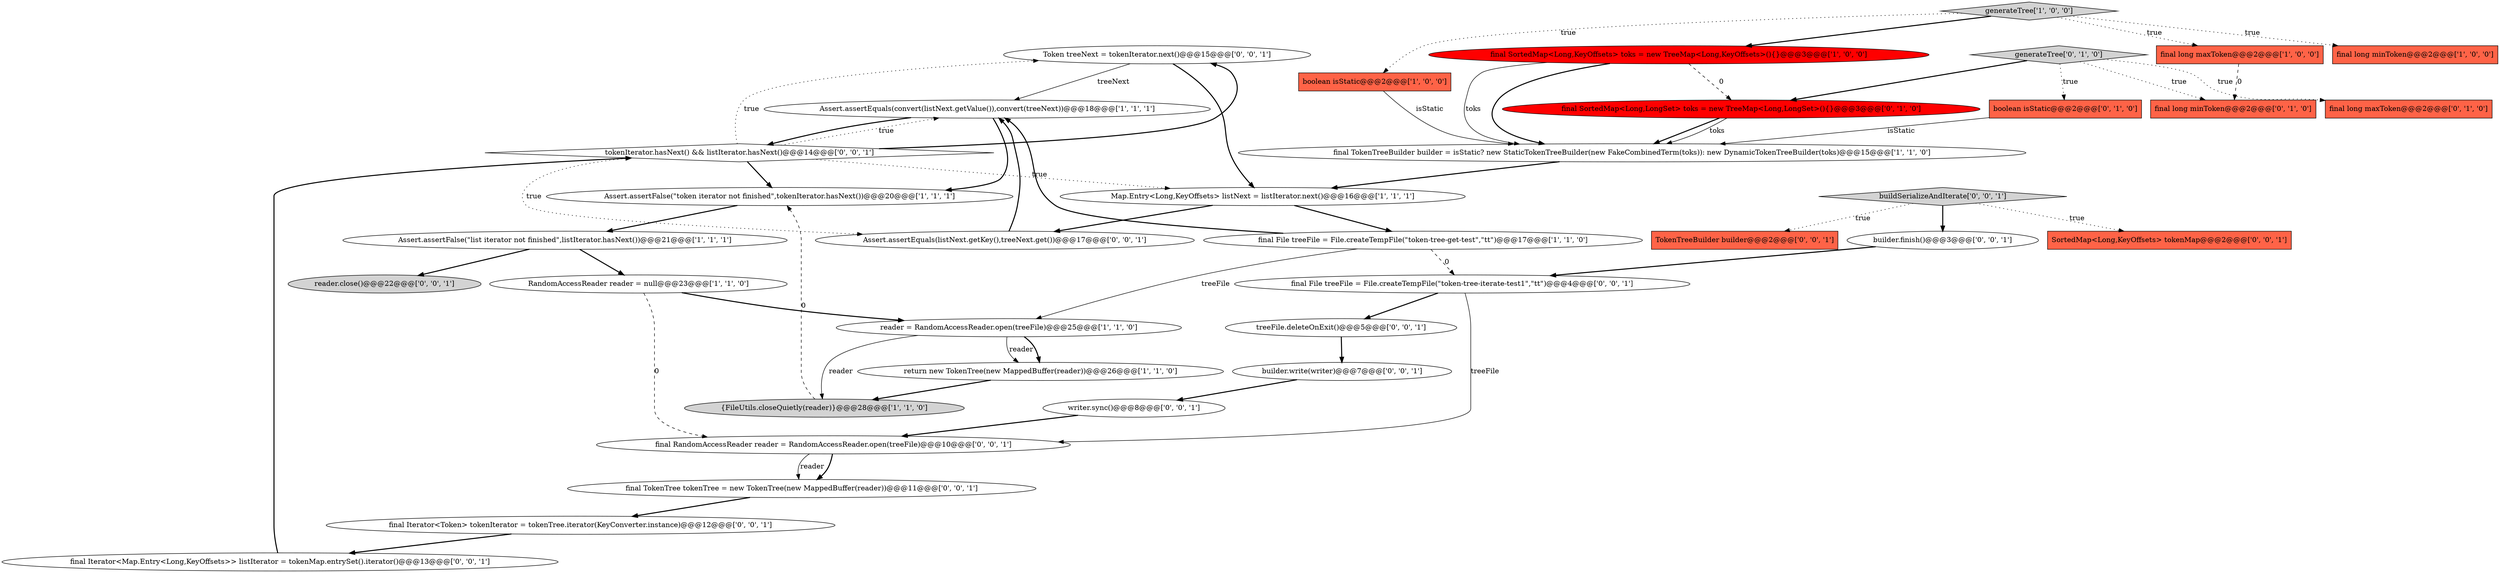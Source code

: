 digraph {
30 [style = filled, label = "Token treeNext = tokenIterator.next()@@@15@@@['0', '0', '1']", fillcolor = white, shape = ellipse image = "AAA0AAABBB3BBB"];
8 [style = filled, label = "boolean isStatic@@@2@@@['1', '0', '0']", fillcolor = tomato, shape = box image = "AAA0AAABBB1BBB"];
13 [style = filled, label = "{FileUtils.closeQuietly(reader)}@@@28@@@['1', '1', '0']", fillcolor = lightgray, shape = ellipse image = "AAA0AAABBB1BBB"];
27 [style = filled, label = "SortedMap<Long,KeyOffsets> tokenMap@@@2@@@['0', '0', '1']", fillcolor = tomato, shape = box image = "AAA0AAABBB3BBB"];
5 [style = filled, label = "return new TokenTree(new MappedBuffer(reader))@@@26@@@['1', '1', '0']", fillcolor = white, shape = ellipse image = "AAA0AAABBB1BBB"];
3 [style = filled, label = "final File treeFile = File.createTempFile(\"token-tree-get-test\",\"tt\")@@@17@@@['1', '1', '0']", fillcolor = white, shape = ellipse image = "AAA0AAABBB1BBB"];
11 [style = filled, label = "final long maxToken@@@2@@@['1', '0', '0']", fillcolor = tomato, shape = box image = "AAA1AAABBB1BBB"];
12 [style = filled, label = "Assert.assertFalse(\"list iterator not finished\",listIterator.hasNext())@@@21@@@['1', '1', '1']", fillcolor = white, shape = ellipse image = "AAA0AAABBB1BBB"];
14 [style = filled, label = "RandomAccessReader reader = null@@@23@@@['1', '1', '0']", fillcolor = white, shape = ellipse image = "AAA0AAABBB1BBB"];
19 [style = filled, label = "final long minToken@@@2@@@['0', '1', '0']", fillcolor = tomato, shape = box image = "AAA1AAABBB2BBB"];
28 [style = filled, label = "final Iterator<Map.Entry<Long,KeyOffsets>> listIterator = tokenMap.entrySet().iterator()@@@13@@@['0', '0', '1']", fillcolor = white, shape = ellipse image = "AAA0AAABBB3BBB"];
22 [style = filled, label = "final TokenTree tokenTree = new TokenTree(new MappedBuffer(reader))@@@11@@@['0', '0', '1']", fillcolor = white, shape = ellipse image = "AAA0AAABBB3BBB"];
33 [style = filled, label = "reader.close()@@@22@@@['0', '0', '1']", fillcolor = lightgray, shape = ellipse image = "AAA0AAABBB3BBB"];
0 [style = filled, label = "reader = RandomAccessReader.open(treeFile)@@@25@@@['1', '1', '0']", fillcolor = white, shape = ellipse image = "AAA0AAABBB1BBB"];
29 [style = filled, label = "tokenIterator.hasNext() && listIterator.hasNext()@@@14@@@['0', '0', '1']", fillcolor = white, shape = diamond image = "AAA0AAABBB3BBB"];
25 [style = filled, label = "final RandomAccessReader reader = RandomAccessReader.open(treeFile)@@@10@@@['0', '0', '1']", fillcolor = white, shape = ellipse image = "AAA0AAABBB3BBB"];
17 [style = filled, label = "final long maxToken@@@2@@@['0', '1', '0']", fillcolor = tomato, shape = box image = "AAA0AAABBB2BBB"];
18 [style = filled, label = "generateTree['0', '1', '0']", fillcolor = lightgray, shape = diamond image = "AAA0AAABBB2BBB"];
24 [style = filled, label = "buildSerializeAndIterate['0', '0', '1']", fillcolor = lightgray, shape = diamond image = "AAA0AAABBB3BBB"];
31 [style = filled, label = "final File treeFile = File.createTempFile(\"token-tree-iterate-test1\",\"tt\")@@@4@@@['0', '0', '1']", fillcolor = white, shape = ellipse image = "AAA0AAABBB3BBB"];
34 [style = filled, label = "builder.finish()@@@3@@@['0', '0', '1']", fillcolor = white, shape = ellipse image = "AAA0AAABBB3BBB"];
32 [style = filled, label = "TokenTreeBuilder builder@@@2@@@['0', '0', '1']", fillcolor = tomato, shape = box image = "AAA0AAABBB3BBB"];
16 [style = filled, label = "final SortedMap<Long,LongSet> toks = new TreeMap<Long,LongSet>(){}@@@3@@@['0', '1', '0']", fillcolor = red, shape = ellipse image = "AAA1AAABBB2BBB"];
4 [style = filled, label = "Assert.assertEquals(convert(listNext.getValue()),convert(treeNext))@@@18@@@['1', '1', '1']", fillcolor = white, shape = ellipse image = "AAA0AAABBB1BBB"];
10 [style = filled, label = "generateTree['1', '0', '0']", fillcolor = lightgray, shape = diamond image = "AAA0AAABBB1BBB"];
6 [style = filled, label = "final long minToken@@@2@@@['1', '0', '0']", fillcolor = tomato, shape = box image = "AAA0AAABBB1BBB"];
9 [style = filled, label = "Map.Entry<Long,KeyOffsets> listNext = listIterator.next()@@@16@@@['1', '1', '1']", fillcolor = white, shape = ellipse image = "AAA0AAABBB1BBB"];
1 [style = filled, label = "final SortedMap<Long,KeyOffsets> toks = new TreeMap<Long,KeyOffsets>(){}@@@3@@@['1', '0', '0']", fillcolor = red, shape = ellipse image = "AAA1AAABBB1BBB"];
7 [style = filled, label = "final TokenTreeBuilder builder = isStatic? new StaticTokenTreeBuilder(new FakeCombinedTerm(toks)): new DynamicTokenTreeBuilder(toks)@@@15@@@['1', '1', '0']", fillcolor = white, shape = ellipse image = "AAA0AAABBB1BBB"];
2 [style = filled, label = "Assert.assertFalse(\"token iterator not finished\",tokenIterator.hasNext())@@@20@@@['1', '1', '1']", fillcolor = white, shape = ellipse image = "AAA0AAABBB1BBB"];
20 [style = filled, label = "Assert.assertEquals(listNext.getKey(),treeNext.get())@@@17@@@['0', '0', '1']", fillcolor = white, shape = ellipse image = "AAA0AAABBB3BBB"];
21 [style = filled, label = "builder.write(writer)@@@7@@@['0', '0', '1']", fillcolor = white, shape = ellipse image = "AAA0AAABBB3BBB"];
15 [style = filled, label = "boolean isStatic@@@2@@@['0', '1', '0']", fillcolor = tomato, shape = box image = "AAA0AAABBB2BBB"];
26 [style = filled, label = "final Iterator<Token> tokenIterator = tokenTree.iterator(KeyConverter.instance)@@@12@@@['0', '0', '1']", fillcolor = white, shape = ellipse image = "AAA0AAABBB3BBB"];
23 [style = filled, label = "treeFile.deleteOnExit()@@@5@@@['0', '0', '1']", fillcolor = white, shape = ellipse image = "AAA0AAABBB3BBB"];
35 [style = filled, label = "writer.sync()@@@8@@@['0', '0', '1']", fillcolor = white, shape = ellipse image = "AAA0AAABBB3BBB"];
22->26 [style = bold, label=""];
28->29 [style = bold, label=""];
10->8 [style = dotted, label="true"];
29->9 [style = dotted, label="true"];
10->6 [style = dotted, label="true"];
29->4 [style = dotted, label="true"];
31->23 [style = bold, label=""];
24->32 [style = dotted, label="true"];
25->22 [style = bold, label=""];
29->30 [style = bold, label=""];
3->31 [style = dashed, label="0"];
14->25 [style = dashed, label="0"];
0->13 [style = solid, label="reader"];
30->4 [style = solid, label="treeNext"];
16->7 [style = bold, label=""];
18->19 [style = dotted, label="true"];
18->15 [style = dotted, label="true"];
3->0 [style = solid, label="treeFile"];
24->34 [style = bold, label=""];
1->7 [style = solid, label="toks"];
34->31 [style = bold, label=""];
9->20 [style = bold, label=""];
30->9 [style = bold, label=""];
4->29 [style = bold, label=""];
4->2 [style = bold, label=""];
24->27 [style = dotted, label="true"];
1->7 [style = bold, label=""];
3->4 [style = bold, label=""];
29->20 [style = dotted, label="true"];
15->7 [style = solid, label="isStatic"];
2->12 [style = bold, label=""];
20->4 [style = bold, label=""];
16->7 [style = solid, label="toks"];
35->25 [style = bold, label=""];
7->9 [style = bold, label=""];
29->2 [style = bold, label=""];
0->5 [style = solid, label="reader"];
14->0 [style = bold, label=""];
23->21 [style = bold, label=""];
10->11 [style = dotted, label="true"];
8->7 [style = solid, label="isStatic"];
11->19 [style = dashed, label="0"];
1->16 [style = dashed, label="0"];
13->2 [style = dashed, label="0"];
5->13 [style = bold, label=""];
12->14 [style = bold, label=""];
12->33 [style = bold, label=""];
29->30 [style = dotted, label="true"];
9->3 [style = bold, label=""];
18->17 [style = dotted, label="true"];
26->28 [style = bold, label=""];
21->35 [style = bold, label=""];
25->22 [style = solid, label="reader"];
10->1 [style = bold, label=""];
31->25 [style = solid, label="treeFile"];
0->5 [style = bold, label=""];
18->16 [style = bold, label=""];
}

